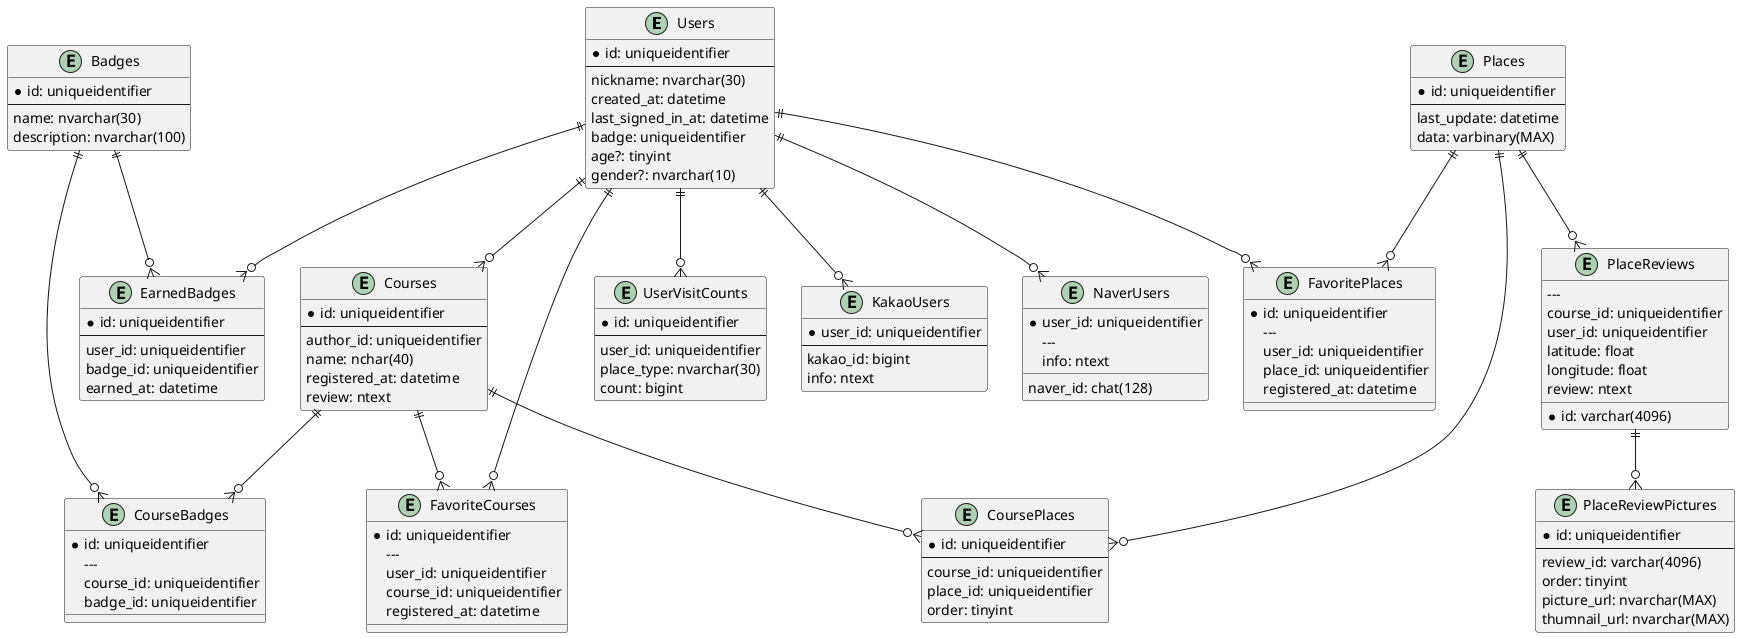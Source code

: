 @startuml

entity Users {
	* id: uniqueidentifier
	---
	nickname: nvarchar(30)
	created_at: datetime
	last_signed_in_at: datetime
	badge: uniqueidentifier
	age?: tinyint
	gender?: nvarchar(10)
}

entity KakaoUsers {
    * user_id: uniqueidentifier
    ---
    kakao_id: bigint
    info: ntext
}

entity NaverUsers {
	* user_id: uniqueidentifier
    ---
    naver_id: chat(128)
    info: ntext
}

entity Badges {
    * id: uniqueidentifier
    ---
    name: nvarchar(30)
    description: nvarchar(100)
}

entity EarnedBadges {
    * id: uniqueidentifier
    ---
    user_id: uniqueidentifier
    badge_id: uniqueidentifier
    earned_at: datetime
}

entity Places {
	* id: uniqueidentifier
	---
	last_update: datetime
	data: varbinary(MAX)
}

entity PlaceReviews {
	* id: varchar(4096)
    ---
    course_id: uniqueidentifier
    user_id: uniqueidentifier
    latitude: float
    longitude: float
    review: ntext
}

entity PlaceReviewPictures {
	* id: uniqueidentifier
	---
	review_id: varchar(4096)
	order: tinyint
	picture_url: nvarchar(MAX)
	thumnail_url: nvarchar(MAX)
}

entity Courses {
	* id: uniqueidentifier
	---
	author_id: uniqueidentifier
	name: nchar(40)
	registered_at: datetime
	review: ntext
}

entity CoursePlaces {
    * id: uniqueidentifier
    ---
    course_id: uniqueidentifier
    place_id: uniqueidentifier
    order: tinyint
}

entity CourseBadges {
	* id: uniqueidentifier
    ---
    course_id: uniqueidentifier
    badge_id: uniqueidentifier
}

entity FavoriteCourses {
	* id: uniqueidentifier
    ---
    user_id: uniqueidentifier
    course_id: uniqueidentifier
    registered_at: datetime
}

entity FavoritePlaces {
	* id: uniqueidentifier
    ---
    user_id: uniqueidentifier
    place_id: uniqueidentifier
    registered_at: datetime
}

entity UserVisitCounts {
    * id: uniqueidentifier
    ---
    user_id: uniqueidentifier
    place_type: nvarchar(30)
    count: bigint
}

Users ||--o{ KakaoUsers
Users ||--o{ NaverUsers

Users ||--o{ EarnedBadges
Badges ||--o{ EarnedBadges

Users ||--o{ FavoriteCourses
Courses ||--o{ FavoriteCourses

Users ||--o{ FavoritePlaces
Places ||--o{ FavoritePlaces

Users ||--o{ Courses

Courses ||--o{ CoursePlaces
Places ||--o{ CoursePlaces
Places ||--o{ PlaceReviews

PlaceReviews ||--o{ PlaceReviewPictures

Courses ||--o{ CourseBadges
Badges ||--o{ CourseBadges

Users ||--o{ UserVisitCounts

@enduml